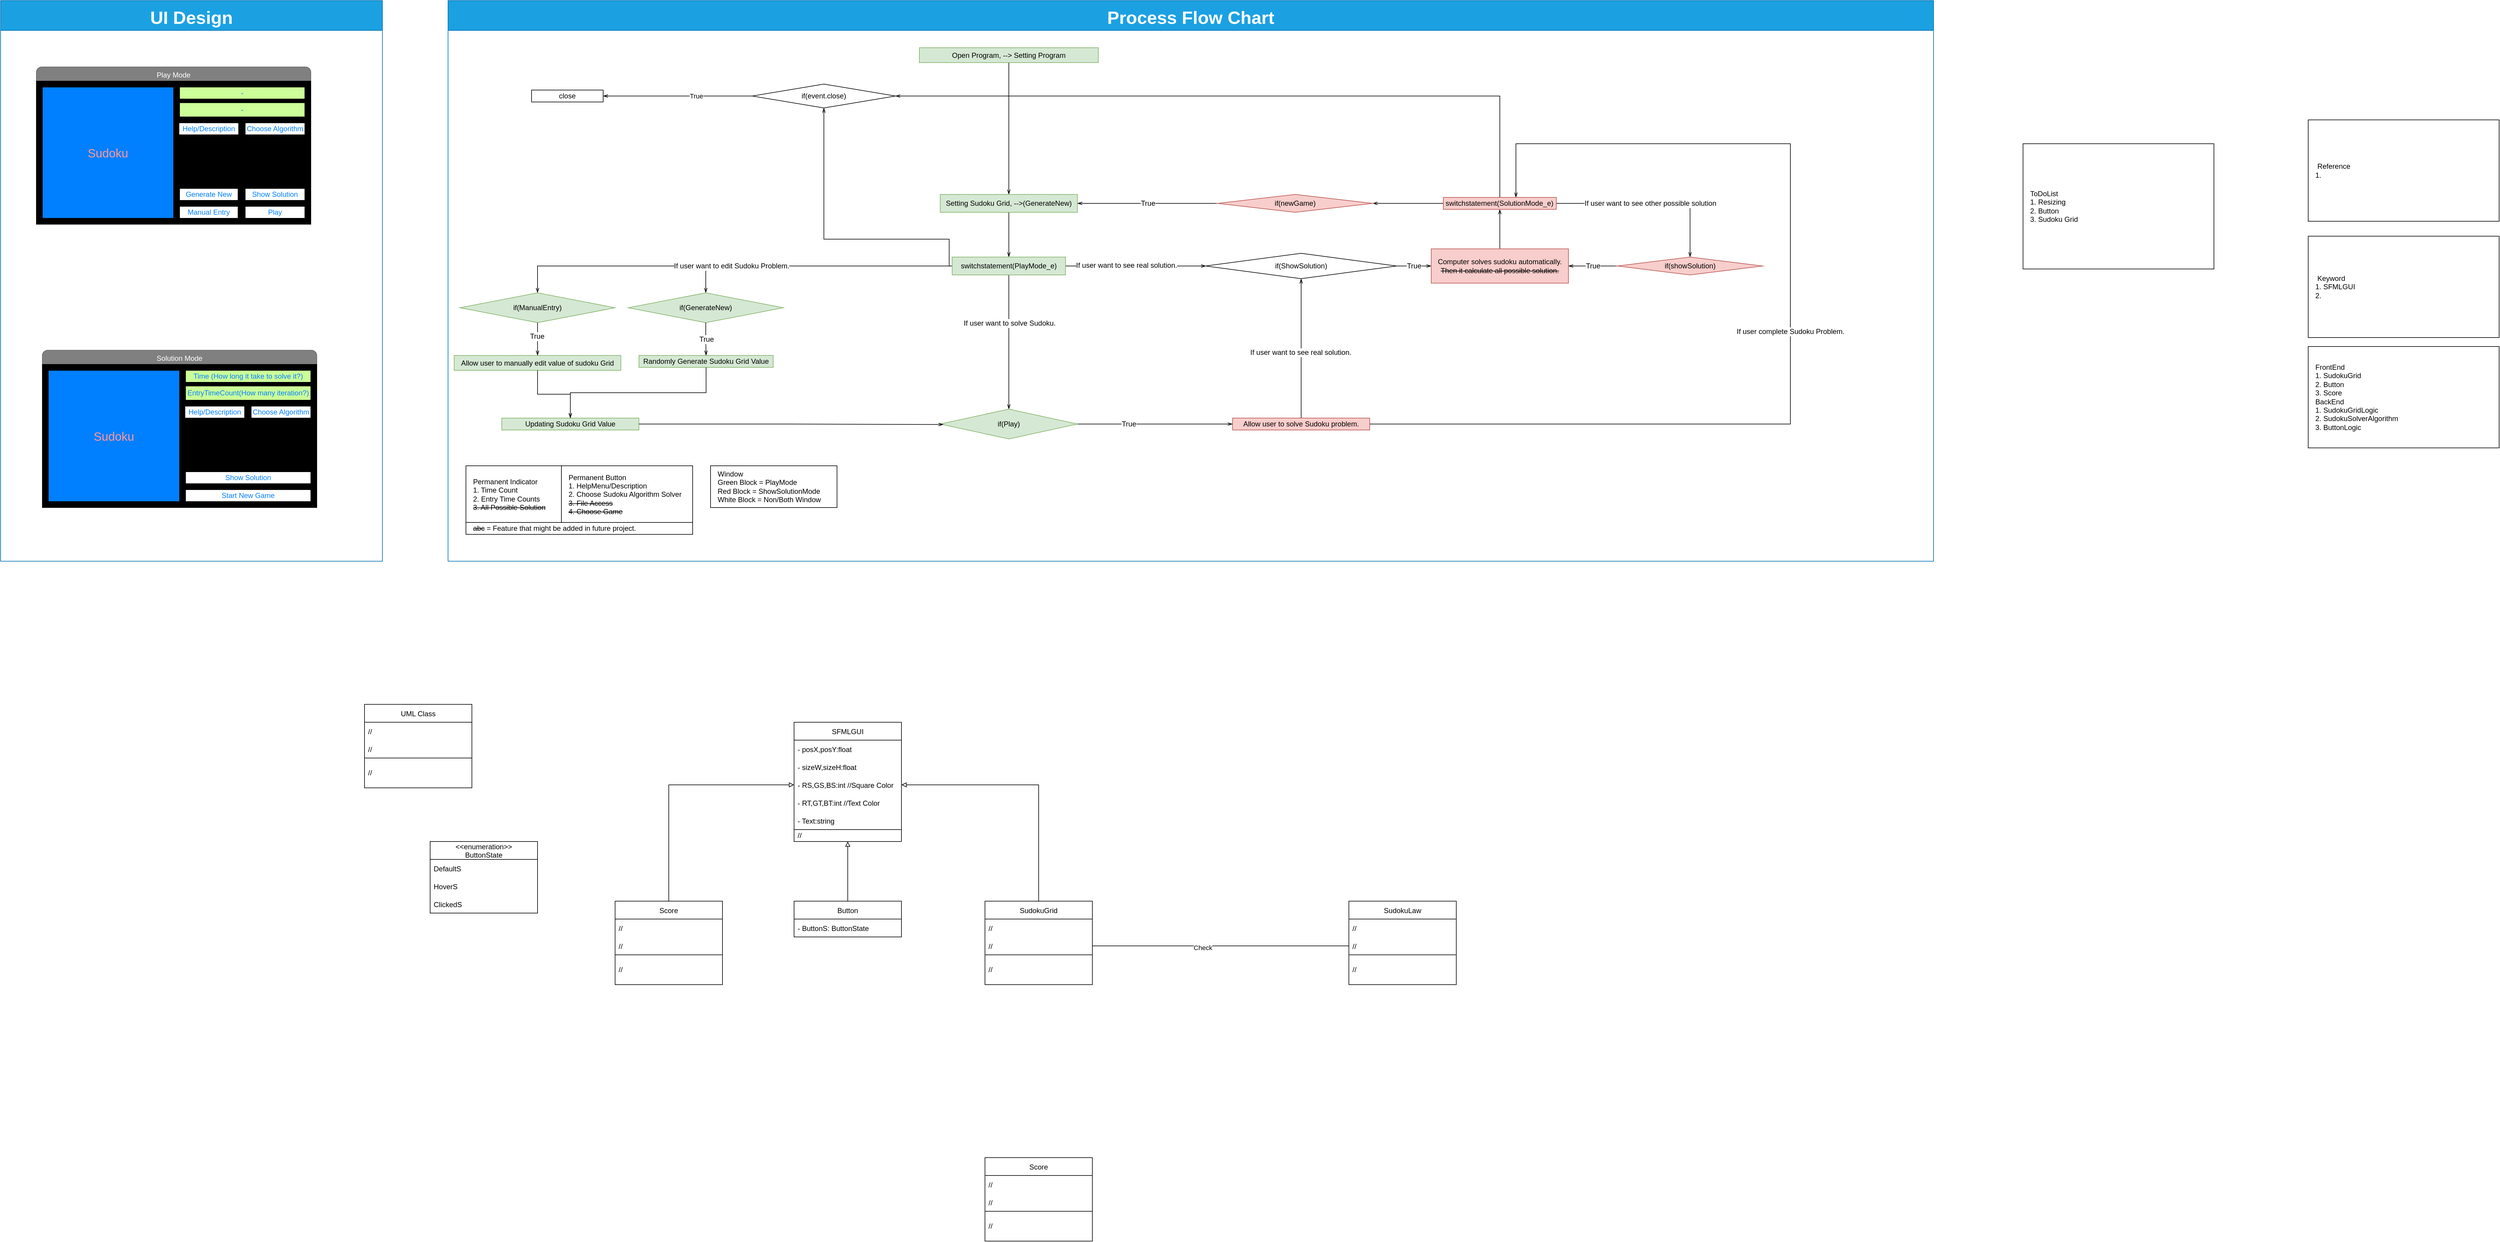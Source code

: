 <mxfile version="17.4.2" type="github">
  <diagram id="C5RBs43oDa-KdzZeNtuy" name="Page-1">
    <mxGraphModel dx="3417" dy="1495" grid="1" gridSize="10" guides="1" tooltips="1" connect="1" arrows="1" fold="1" page="1" pageScale="1" pageWidth="827" pageHeight="1169" math="0" shadow="0">
      <root>
        <mxCell id="WIyWlLk6GJQsqaUBKTNV-0" />
        <mxCell id="WIyWlLk6GJQsqaUBKTNV-1" parent="WIyWlLk6GJQsqaUBKTNV-0" />
        <mxCell id="P9mcN9a8yqLOft1SeJQN-33" value="" style="edgeStyle=orthogonalEdgeStyle;rounded=0;orthogonalLoop=1;jettySize=auto;html=1;fontSize=12;startArrow=none;startFill=0;endArrow=openThin;endFill=0;" parent="WIyWlLk6GJQsqaUBKTNV-1" source="P9mcN9a8yqLOft1SeJQN-30" target="P9mcN9a8yqLOft1SeJQN-32" edge="1">
          <mxGeometry relative="1" as="geometry" />
        </mxCell>
        <mxCell id="P9mcN9a8yqLOft1SeJQN-43" value="" style="edgeStyle=orthogonalEdgeStyle;rounded=0;orthogonalLoop=1;jettySize=auto;html=1;fontSize=12;startArrow=none;startFill=0;endArrow=openThin;endFill=0;" parent="WIyWlLk6GJQsqaUBKTNV-1" source="P9mcN9a8yqLOft1SeJQN-32" target="P9mcN9a8yqLOft1SeJQN-42" edge="1">
          <mxGeometry relative="1" as="geometry" />
        </mxCell>
        <mxCell id="P9mcN9a8yqLOft1SeJQN-32" value="Setting Sudoku Grid, --&amp;gt;(GenerateNew)" style="whiteSpace=wrap;html=1;rounded=0;fillColor=#d5e8d4;strokeColor=#82b366;" parent="WIyWlLk6GJQsqaUBKTNV-1" vertex="1">
          <mxGeometry x="1015" y="805" width="230" height="30" as="geometry" />
        </mxCell>
        <mxCell id="P9mcN9a8yqLOft1SeJQN-45" value="" style="edgeStyle=orthogonalEdgeStyle;rounded=0;orthogonalLoop=1;jettySize=auto;html=1;fontSize=12;startArrow=none;startFill=0;endArrow=openThin;endFill=0;exitX=0;exitY=0.5;exitDx=0;exitDy=0;" parent="WIyWlLk6GJQsqaUBKTNV-1" source="P9mcN9a8yqLOft1SeJQN-42" target="P9mcN9a8yqLOft1SeJQN-44" edge="1">
          <mxGeometry relative="1" as="geometry" />
        </mxCell>
        <mxCell id="P9mcN9a8yqLOft1SeJQN-47" value="If user want to edit Sudoku Problem." style="edgeStyle=orthogonalEdgeStyle;rounded=0;orthogonalLoop=1;jettySize=auto;html=1;fontSize=12;startArrow=none;startFill=0;endArrow=openThin;endFill=0;" parent="WIyWlLk6GJQsqaUBKTNV-1" source="P9mcN9a8yqLOft1SeJQN-42" target="P9mcN9a8yqLOft1SeJQN-46" edge="1">
          <mxGeometry relative="1" as="geometry" />
        </mxCell>
        <mxCell id="P9mcN9a8yqLOft1SeJQN-59" value="" style="edgeStyle=orthogonalEdgeStyle;rounded=0;orthogonalLoop=1;jettySize=auto;html=1;fontSize=12;startArrow=none;startFill=0;endArrow=openThin;endFill=0;" parent="WIyWlLk6GJQsqaUBKTNV-1" source="P9mcN9a8yqLOft1SeJQN-42" target="P9mcN9a8yqLOft1SeJQN-58" edge="1">
          <mxGeometry relative="1" as="geometry" />
        </mxCell>
        <mxCell id="P9mcN9a8yqLOft1SeJQN-139" value="If user want to solve Sudoku." style="edgeLabel;html=1;align=center;verticalAlign=middle;resizable=0;points=[];fontSize=12;fontColor=#000000;" parent="P9mcN9a8yqLOft1SeJQN-59" vertex="1" connectable="0">
          <mxGeometry x="-0.279" y="1" relative="1" as="geometry">
            <mxPoint as="offset" />
          </mxGeometry>
        </mxCell>
        <mxCell id="P9mcN9a8yqLOft1SeJQN-67" value="" style="edgeStyle=orthogonalEdgeStyle;rounded=0;orthogonalLoop=1;jettySize=auto;html=1;fontSize=12;startArrow=none;startFill=0;endArrow=openThin;endFill=0;" parent="WIyWlLk6GJQsqaUBKTNV-1" source="P9mcN9a8yqLOft1SeJQN-42" target="P9mcN9a8yqLOft1SeJQN-66" edge="1">
          <mxGeometry relative="1" as="geometry" />
        </mxCell>
        <mxCell id="P9mcN9a8yqLOft1SeJQN-138" value="If user want to see real solution." style="edgeLabel;html=1;align=center;verticalAlign=middle;resizable=0;points=[];fontSize=12;fontColor=#000000;" parent="P9mcN9a8yqLOft1SeJQN-67" vertex="1" connectable="0">
          <mxGeometry x="-0.132" y="1" relative="1" as="geometry">
            <mxPoint as="offset" />
          </mxGeometry>
        </mxCell>
        <mxCell id="P9mcN9a8yqLOft1SeJQN-171" value="" style="edgeStyle=orthogonalEdgeStyle;rounded=0;orthogonalLoop=1;jettySize=auto;html=1;fontSize=30;fontColor=#000000;startArrow=none;startFill=0;endArrow=openThin;endFill=0;" parent="WIyWlLk6GJQsqaUBKTNV-1" source="P9mcN9a8yqLOft1SeJQN-42" target="P9mcN9a8yqLOft1SeJQN-170" edge="1">
          <mxGeometry relative="1" as="geometry">
            <Array as="points">
              <mxPoint x="1030" y="925" />
              <mxPoint x="1030" y="880" />
              <mxPoint x="820" y="880" />
            </Array>
          </mxGeometry>
        </mxCell>
        <mxCell id="P9mcN9a8yqLOft1SeJQN-42" value="switchstatement(PlayMode_e)" style="whiteSpace=wrap;html=1;rounded=0;fillColor=#d5e8d4;strokeColor=#82B366;" parent="WIyWlLk6GJQsqaUBKTNV-1" vertex="1">
          <mxGeometry x="1035" y="910" width="190" height="30" as="geometry" />
        </mxCell>
        <mxCell id="P9mcN9a8yqLOft1SeJQN-68" style="edgeStyle=orthogonalEdgeStyle;rounded=0;orthogonalLoop=1;jettySize=auto;html=1;entryX=0.5;entryY=1;entryDx=0;entryDy=0;fontSize=12;startArrow=none;startFill=0;endArrow=openThin;endFill=0;" parent="WIyWlLk6GJQsqaUBKTNV-1" source="P9mcN9a8yqLOft1SeJQN-62" target="P9mcN9a8yqLOft1SeJQN-66" edge="1">
          <mxGeometry relative="1" as="geometry" />
        </mxCell>
        <mxCell id="P9mcN9a8yqLOft1SeJQN-69" value="If user want to see real solution." style="edgeLabel;html=1;align=center;verticalAlign=middle;resizable=0;points=[];fontSize=12;" parent="P9mcN9a8yqLOft1SeJQN-68" vertex="1" connectable="0">
          <mxGeometry x="-0.053" y="1" relative="1" as="geometry">
            <mxPoint as="offset" />
          </mxGeometry>
        </mxCell>
        <mxCell id="P9mcN9a8yqLOft1SeJQN-116" value="If user complete Sudoku Problem." style="edgeStyle=orthogonalEdgeStyle;rounded=0;orthogonalLoop=1;jettySize=auto;html=1;fontSize=12;fontColor=#000000;startArrow=none;startFill=0;endArrow=openThin;endFill=0;" parent="WIyWlLk6GJQsqaUBKTNV-1" source="P9mcN9a8yqLOft1SeJQN-62" edge="1">
          <mxGeometry x="-0.003" relative="1" as="geometry">
            <mxPoint x="1980" y="810" as="targetPoint" />
            <Array as="points">
              <mxPoint x="2440" y="1190" />
              <mxPoint x="2440" y="720" />
              <mxPoint x="1980" y="720" />
            </Array>
            <mxPoint as="offset" />
          </mxGeometry>
        </mxCell>
        <mxCell id="P9mcN9a8yqLOft1SeJQN-71" value="True" style="edgeStyle=orthogonalEdgeStyle;rounded=0;orthogonalLoop=1;jettySize=auto;html=1;fontSize=12;startArrow=none;startFill=0;endArrow=openThin;endFill=0;" parent="WIyWlLk6GJQsqaUBKTNV-1" source="P9mcN9a8yqLOft1SeJQN-66" target="P9mcN9a8yqLOft1SeJQN-70" edge="1">
          <mxGeometry relative="1" as="geometry" />
        </mxCell>
        <mxCell id="P9mcN9a8yqLOft1SeJQN-66" value="if(ShowSolution)" style="rhombus;whiteSpace=wrap;html=1;rounded=0;" parent="WIyWlLk6GJQsqaUBKTNV-1" vertex="1">
          <mxGeometry x="1460" y="903.75" width="320" height="42.5" as="geometry" />
        </mxCell>
        <mxCell id="P9mcN9a8yqLOft1SeJQN-92" value="" style="edgeStyle=orthogonalEdgeStyle;rounded=0;orthogonalLoop=1;jettySize=auto;html=1;fontSize=12;fontColor=#FFFFFF;startArrow=none;startFill=0;endArrow=openThin;endFill=0;" parent="WIyWlLk6GJQsqaUBKTNV-1" source="P9mcN9a8yqLOft1SeJQN-70" target="P9mcN9a8yqLOft1SeJQN-91" edge="1">
          <mxGeometry relative="1" as="geometry" />
        </mxCell>
        <mxCell id="P9mcN9a8yqLOft1SeJQN-70" value="Computer solves sudoku automatically.&lt;br&gt;&lt;strike&gt;Then it calculate all possible solution.&lt;/strike&gt;" style="whiteSpace=wrap;html=1;rounded=0;fillColor=#f8cecc;strokeColor=#b85450;" parent="WIyWlLk6GJQsqaUBKTNV-1" vertex="1">
          <mxGeometry x="1838" y="896.25" width="230" height="57.5" as="geometry" />
        </mxCell>
        <mxCell id="P9mcN9a8yqLOft1SeJQN-94" value="" style="edgeStyle=orthogonalEdgeStyle;rounded=0;orthogonalLoop=1;jettySize=auto;html=1;fontSize=12;fontColor=#FFFFFF;startArrow=none;startFill=0;endArrow=openThin;endFill=0;" parent="WIyWlLk6GJQsqaUBKTNV-1" source="P9mcN9a8yqLOft1SeJQN-91" target="P9mcN9a8yqLOft1SeJQN-93" edge="1">
          <mxGeometry relative="1" as="geometry" />
        </mxCell>
        <mxCell id="P9mcN9a8yqLOft1SeJQN-97" value="If user want to see other possible solution" style="edgeStyle=orthogonalEdgeStyle;rounded=0;orthogonalLoop=1;jettySize=auto;html=1;fontSize=12;fontColor=#000000;startArrow=none;startFill=0;endArrow=openThin;endFill=0;" parent="WIyWlLk6GJQsqaUBKTNV-1" source="P9mcN9a8yqLOft1SeJQN-91" target="P9mcN9a8yqLOft1SeJQN-96" edge="1">
          <mxGeometry relative="1" as="geometry" />
        </mxCell>
        <mxCell id="P9mcN9a8yqLOft1SeJQN-173" style="edgeStyle=orthogonalEdgeStyle;rounded=0;orthogonalLoop=1;jettySize=auto;html=1;fontSize=30;fontColor=#000000;startArrow=none;startFill=0;endArrow=openThin;endFill=0;entryX=1;entryY=0.5;entryDx=0;entryDy=0;" parent="WIyWlLk6GJQsqaUBKTNV-1" source="P9mcN9a8yqLOft1SeJQN-91" target="P9mcN9a8yqLOft1SeJQN-170" edge="1">
          <mxGeometry relative="1" as="geometry">
            <mxPoint x="1630" y="580" as="targetPoint" />
            <Array as="points">
              <mxPoint x="1953" y="640" />
            </Array>
          </mxGeometry>
        </mxCell>
        <mxCell id="P9mcN9a8yqLOft1SeJQN-91" value="switchstatement(SolutionMode_e)" style="whiteSpace=wrap;html=1;rounded=0;fillColor=#f8cecc;strokeColor=#b85450;" parent="WIyWlLk6GJQsqaUBKTNV-1" vertex="1">
          <mxGeometry x="1858.31" y="810" width="189.38" height="20" as="geometry" />
        </mxCell>
        <mxCell id="P9mcN9a8yqLOft1SeJQN-95" value="&lt;font color=&quot;#000000&quot;&gt;&lt;span&gt;True&lt;/span&gt;&lt;/font&gt;" style="edgeStyle=orthogonalEdgeStyle;rounded=0;orthogonalLoop=1;jettySize=auto;html=1;entryX=1;entryY=0.5;entryDx=0;entryDy=0;fontSize=12;fontColor=#FFFFFF;startArrow=none;startFill=0;endArrow=openThin;endFill=0;" parent="WIyWlLk6GJQsqaUBKTNV-1" source="P9mcN9a8yqLOft1SeJQN-93" target="P9mcN9a8yqLOft1SeJQN-32" edge="1">
          <mxGeometry relative="1" as="geometry" />
        </mxCell>
        <mxCell id="P9mcN9a8yqLOft1SeJQN-98" value="True" style="edgeStyle=orthogonalEdgeStyle;rounded=0;orthogonalLoop=1;jettySize=auto;html=1;fontSize=12;fontColor=#000000;startArrow=none;startFill=0;endArrow=openThin;endFill=0;entryX=1;entryY=0.5;entryDx=0;entryDy=0;" parent="WIyWlLk6GJQsqaUBKTNV-1" source="P9mcN9a8yqLOft1SeJQN-96" target="P9mcN9a8yqLOft1SeJQN-70" edge="1">
          <mxGeometry relative="1" as="geometry">
            <mxPoint x="2221.87" y="960" as="targetPoint" />
          </mxGeometry>
        </mxCell>
        <mxCell id="P9mcN9a8yqLOft1SeJQN-96" value="if(showSolution)" style="rhombus;whiteSpace=wrap;html=1;rounded=0;fillColor=#f8cecc;strokeColor=#b85450;" parent="WIyWlLk6GJQsqaUBKTNV-1" vertex="1">
          <mxGeometry x="2150" y="910" width="243.74" height="30" as="geometry" />
        </mxCell>
        <mxCell id="P9mcN9a8yqLOft1SeJQN-144" value="Process Flow Chart" style="swimlane;fontSize=30;fontColor=#ffffff;strokeColor=#006EAF;fillColor=#1ba1e2;startSize=50;" parent="WIyWlLk6GJQsqaUBKTNV-1" vertex="1">
          <mxGeometry x="190" y="480" width="2490" height="940" as="geometry" />
        </mxCell>
        <mxCell id="P9mcN9a8yqLOft1SeJQN-135" value="" style="group" parent="P9mcN9a8yqLOft1SeJQN-144" vertex="1" connectable="0">
          <mxGeometry x="30" y="780" width="380" height="115" as="geometry" />
        </mxCell>
        <mxCell id="P9mcN9a8yqLOft1SeJQN-133" value="" style="group" parent="P9mcN9a8yqLOft1SeJQN-135" vertex="1" connectable="0">
          <mxGeometry width="380" height="95" as="geometry" />
        </mxCell>
        <mxCell id="P9mcN9a8yqLOft1SeJQN-115" value="&lt;span style=&quot;white-space: pre&quot;&gt;Permanent Button&lt;br&gt;1. HelpMenu/Description&lt;br&gt;2. Choose Sudoku Algorithm Solver&lt;br&gt;&lt;strike&gt;3. File Access&lt;br/&gt;4. Choose Game&lt;/strike&gt;&lt;br&gt;&lt;/span&gt;" style="rounded=0;whiteSpace=wrap;html=1;fontSize=12;fontColor=#000000;fillColor=#FFFFFF;align=left;spacingLeft=10;" parent="P9mcN9a8yqLOft1SeJQN-133" vertex="1">
          <mxGeometry x="160" width="220" height="95" as="geometry" />
        </mxCell>
        <mxCell id="P9mcN9a8yqLOft1SeJQN-117" value="&lt;span style=&quot;white-space: pre&quot;&gt;Permanent Indicator&lt;br&gt;1. Time Count&lt;br&gt;2. Entry Time Counts&lt;br&gt;&lt;strike&gt;3. All Possible Solution&lt;/strike&gt;&lt;br&gt;&lt;/span&gt;" style="rounded=0;whiteSpace=wrap;html=1;fontSize=12;fontColor=#000000;fillColor=#FFFFFF;align=left;spacingLeft=10;" parent="P9mcN9a8yqLOft1SeJQN-133" vertex="1">
          <mxGeometry width="160" height="95" as="geometry" />
        </mxCell>
        <mxCell id="P9mcN9a8yqLOft1SeJQN-134" value="&lt;strike&gt;abc&lt;/strike&gt;&amp;nbsp;= Feature that might be added in future project." style="rounded=0;whiteSpace=wrap;html=1;fontSize=12;fontColor=#000000;fillColor=#FFFFFF;align=left;spacingLeft=10;" parent="P9mcN9a8yqLOft1SeJQN-135" vertex="1">
          <mxGeometry y="95" width="380" height="20" as="geometry" />
        </mxCell>
        <mxCell id="P9mcN9a8yqLOft1SeJQN-93" value="if(newGame)" style="rhombus;whiteSpace=wrap;html=1;rounded=0;fillColor=#f8cecc;strokeColor=#b85450;" parent="P9mcN9a8yqLOft1SeJQN-144" vertex="1">
          <mxGeometry x="1290" y="325" width="260" height="30" as="geometry" />
        </mxCell>
        <mxCell id="P9mcN9a8yqLOft1SeJQN-136" value="&lt;span style=&quot;white-space: pre&quot;&gt;Window&lt;/span&gt;&lt;br&gt;Green Block = PlayMode&lt;br&gt;Red Block = ShowSolutionMode&lt;br&gt;White Block = Non/Both Window" style="rounded=0;whiteSpace=wrap;html=1;fontSize=12;fontColor=#000000;fillColor=#FFFFFF;align=left;spacingLeft=10;" parent="P9mcN9a8yqLOft1SeJQN-144" vertex="1">
          <mxGeometry x="440" y="780" width="212" height="70" as="geometry" />
        </mxCell>
        <mxCell id="P9mcN9a8yqLOft1SeJQN-170" value="if(event.close)" style="rhombus;whiteSpace=wrap;html=1;rounded=0;" parent="P9mcN9a8yqLOft1SeJQN-144" vertex="1">
          <mxGeometry x="510" y="140" width="240" height="40" as="geometry" />
        </mxCell>
        <mxCell id="P9mcN9a8yqLOft1SeJQN-44" value="if(GenerateNew)" style="rhombus;whiteSpace=wrap;html=1;rounded=0;fillColor=#d5e8d4;strokeColor=#82b366;" parent="P9mcN9a8yqLOft1SeJQN-144" vertex="1">
          <mxGeometry x="302" y="490" width="260" height="50" as="geometry" />
        </mxCell>
        <mxCell id="P9mcN9a8yqLOft1SeJQN-54" value="Updating Sudoku Grid Value" style="whiteSpace=wrap;html=1;rounded=0;fillColor=#d5e8d4;strokeColor=#82b366;" parent="P9mcN9a8yqLOft1SeJQN-144" vertex="1">
          <mxGeometry x="90" y="700" width="230" height="20" as="geometry" />
        </mxCell>
        <mxCell id="P9mcN9a8yqLOft1SeJQN-46" value="if(ManualEntry)" style="rhombus;whiteSpace=wrap;html=1;rounded=0;fillColor=#d5e8d4;strokeColor=#82b366;" parent="P9mcN9a8yqLOft1SeJQN-144" vertex="1">
          <mxGeometry x="20" y="490" width="260" height="50" as="geometry" />
        </mxCell>
        <mxCell id="P9mcN9a8yqLOft1SeJQN-52" value="Allow user to manually edit value of sudoku Grid" style="whiteSpace=wrap;html=1;rounded=0;fillColor=#d5e8d4;strokeColor=#82b366;" parent="P9mcN9a8yqLOft1SeJQN-144" vertex="1">
          <mxGeometry x="10.25" y="595" width="279.5" height="25" as="geometry" />
        </mxCell>
        <mxCell id="P9mcN9a8yqLOft1SeJQN-53" value="" style="edgeStyle=orthogonalEdgeStyle;rounded=0;orthogonalLoop=1;jettySize=auto;html=1;fontSize=12;startArrow=none;startFill=0;endArrow=openThin;endFill=0;" parent="P9mcN9a8yqLOft1SeJQN-144" source="P9mcN9a8yqLOft1SeJQN-46" target="P9mcN9a8yqLOft1SeJQN-52" edge="1">
          <mxGeometry relative="1" as="geometry" />
        </mxCell>
        <mxCell id="P9mcN9a8yqLOft1SeJQN-64" value="True" style="edgeLabel;html=1;align=center;verticalAlign=middle;resizable=0;points=[];fontSize=12;" parent="P9mcN9a8yqLOft1SeJQN-53" vertex="1" connectable="0">
          <mxGeometry x="-0.185" y="-1" relative="1" as="geometry">
            <mxPoint as="offset" />
          </mxGeometry>
        </mxCell>
        <mxCell id="P9mcN9a8yqLOft1SeJQN-55" value="" style="edgeStyle=orthogonalEdgeStyle;rounded=0;orthogonalLoop=1;jettySize=auto;html=1;fontSize=12;startArrow=none;startFill=0;endArrow=openThin;endFill=0;" parent="P9mcN9a8yqLOft1SeJQN-144" source="P9mcN9a8yqLOft1SeJQN-52" target="P9mcN9a8yqLOft1SeJQN-54" edge="1">
          <mxGeometry relative="1" as="geometry" />
        </mxCell>
        <mxCell id="P9mcN9a8yqLOft1SeJQN-50" value="Randomly Generate Sudoku Grid Value" style="whiteSpace=wrap;html=1;rounded=0;fillColor=#d5e8d4;strokeColor=#82b366;" parent="P9mcN9a8yqLOft1SeJQN-144" vertex="1">
          <mxGeometry x="320" y="595" width="225" height="20" as="geometry" />
        </mxCell>
        <mxCell id="P9mcN9a8yqLOft1SeJQN-51" value="True" style="edgeStyle=orthogonalEdgeStyle;rounded=0;orthogonalLoop=1;jettySize=auto;html=1;fontSize=12;startArrow=none;startFill=0;endArrow=openThin;endFill=0;" parent="P9mcN9a8yqLOft1SeJQN-144" source="P9mcN9a8yqLOft1SeJQN-44" target="P9mcN9a8yqLOft1SeJQN-50" edge="1">
          <mxGeometry relative="1" as="geometry" />
        </mxCell>
        <mxCell id="P9mcN9a8yqLOft1SeJQN-57" style="edgeStyle=orthogonalEdgeStyle;rounded=0;orthogonalLoop=1;jettySize=auto;html=1;entryX=0.5;entryY=0;entryDx=0;entryDy=0;fontSize=12;startArrow=none;startFill=0;endArrow=openThin;endFill=0;" parent="P9mcN9a8yqLOft1SeJQN-144" source="P9mcN9a8yqLOft1SeJQN-50" target="P9mcN9a8yqLOft1SeJQN-54" edge="1">
          <mxGeometry relative="1" as="geometry" />
        </mxCell>
        <mxCell id="P9mcN9a8yqLOft1SeJQN-30" value="Open Program, --&amp;gt; Setting Program" style="rounded=0;whiteSpace=wrap;html=1;fontSize=12;fillColor=#d5e8d4;strokeColor=#82b366;" parent="P9mcN9a8yqLOft1SeJQN-144" vertex="1">
          <mxGeometry x="790" y="79" width="300" height="25" as="geometry" />
        </mxCell>
        <mxCell id="P9mcN9a8yqLOft1SeJQN-175" value="close" style="whiteSpace=wrap;html=1;rounded=0;" parent="P9mcN9a8yqLOft1SeJQN-144" vertex="1">
          <mxGeometry x="140" y="150" width="120" height="20" as="geometry" />
        </mxCell>
        <mxCell id="P9mcN9a8yqLOft1SeJQN-176" value="" style="edgeStyle=orthogonalEdgeStyle;rounded=0;orthogonalLoop=1;jettySize=auto;html=1;fontSize=30;fontColor=#000000;startArrow=none;startFill=0;endArrow=openThin;endFill=0;" parent="P9mcN9a8yqLOft1SeJQN-144" source="P9mcN9a8yqLOft1SeJQN-170" target="P9mcN9a8yqLOft1SeJQN-175" edge="1">
          <mxGeometry relative="1" as="geometry" />
        </mxCell>
        <mxCell id="rr0GhopDp2_qztxzZN7T-111" value="True" style="edgeLabel;html=1;align=center;verticalAlign=middle;resizable=0;points=[];" vertex="1" connectable="0" parent="P9mcN9a8yqLOft1SeJQN-176">
          <mxGeometry x="-0.245" relative="1" as="geometry">
            <mxPoint as="offset" />
          </mxGeometry>
        </mxCell>
        <mxCell id="P9mcN9a8yqLOft1SeJQN-58" value="if(Play)" style="rhombus;whiteSpace=wrap;html=1;rounded=0;fillColor=#d5e8d4;strokeColor=#82b366;" parent="P9mcN9a8yqLOft1SeJQN-144" vertex="1">
          <mxGeometry x="825" y="685" width="230" height="50" as="geometry" />
        </mxCell>
        <mxCell id="P9mcN9a8yqLOft1SeJQN-60" style="edgeStyle=orthogonalEdgeStyle;rounded=0;orthogonalLoop=1;jettySize=auto;html=1;entryX=0.023;entryY=0.516;entryDx=0;entryDy=0;entryPerimeter=0;fontSize=12;startArrow=none;startFill=0;endArrow=openThin;endFill=0;" parent="P9mcN9a8yqLOft1SeJQN-144" source="P9mcN9a8yqLOft1SeJQN-54" target="P9mcN9a8yqLOft1SeJQN-58" edge="1">
          <mxGeometry relative="1" as="geometry" />
        </mxCell>
        <mxCell id="P9mcN9a8yqLOft1SeJQN-62" value="&lt;span&gt;Allow user to solve Sudoku problem.&lt;/span&gt;" style="whiteSpace=wrap;html=1;rounded=0;fillColor=#f8cecc;strokeColor=#b85450;" parent="P9mcN9a8yqLOft1SeJQN-144" vertex="1">
          <mxGeometry x="1315" y="700" width="230" height="20" as="geometry" />
        </mxCell>
        <mxCell id="P9mcN9a8yqLOft1SeJQN-63" value="" style="edgeStyle=orthogonalEdgeStyle;rounded=0;orthogonalLoop=1;jettySize=auto;html=1;fontSize=12;startArrow=none;startFill=0;endArrow=openThin;endFill=0;" parent="P9mcN9a8yqLOft1SeJQN-144" source="P9mcN9a8yqLOft1SeJQN-58" target="P9mcN9a8yqLOft1SeJQN-62" edge="1">
          <mxGeometry relative="1" as="geometry" />
        </mxCell>
        <mxCell id="P9mcN9a8yqLOft1SeJQN-65" value="True" style="edgeLabel;html=1;align=center;verticalAlign=middle;resizable=0;points=[];fontSize=12;" parent="P9mcN9a8yqLOft1SeJQN-63" vertex="1" connectable="0">
          <mxGeometry x="-0.339" relative="1" as="geometry">
            <mxPoint as="offset" />
          </mxGeometry>
        </mxCell>
        <mxCell id="P9mcN9a8yqLOft1SeJQN-186" value="UI Design" style="swimlane;fontSize=30;fontColor=#ffffff;strokeColor=#006EAF;fillColor=#1ba1e2;startSize=50;" parent="WIyWlLk6GJQsqaUBKTNV-1" vertex="1">
          <mxGeometry x="-560" y="480" width="640" height="940" as="geometry" />
        </mxCell>
        <mxCell id="P9mcN9a8yqLOft1SeJQN-75" value="" style="group" parent="P9mcN9a8yqLOft1SeJQN-186" vertex="1" connectable="0">
          <mxGeometry x="60" y="135" width="460" height="240" as="geometry" />
        </mxCell>
        <mxCell id="P9mcN9a8yqLOft1SeJQN-76" value="Play Mode" style="rounded=1;whiteSpace=wrap;html=1;fontSize=12;fillColor=#808080;fontColor=#FFFFFF;strokeColor=#666666;verticalAlign=top;" parent="P9mcN9a8yqLOft1SeJQN-75" vertex="1">
          <mxGeometry y="-23.75" width="460" height="60" as="geometry" />
        </mxCell>
        <mxCell id="P9mcN9a8yqLOft1SeJQN-77" value="" style="rounded=0;whiteSpace=wrap;html=1;fillColor=#000000;" parent="P9mcN9a8yqLOft1SeJQN-75" vertex="1">
          <mxGeometry width="460" height="240" as="geometry" />
        </mxCell>
        <mxCell id="P9mcN9a8yqLOft1SeJQN-78" value="Sudoku" style="whiteSpace=wrap;html=1;aspect=fixed;fillColor=#007FFF;fontColor=#FF9999;fontSize=20;" parent="P9mcN9a8yqLOft1SeJQN-75" vertex="1">
          <mxGeometry x="10" y="10" width="220" height="220" as="geometry" />
        </mxCell>
        <mxCell id="P9mcN9a8yqLOft1SeJQN-79" value="Manual Entry" style="rounded=0;whiteSpace=wrap;html=1;fontColor=#007FFF;fillColor=#FFFFFF;" parent="P9mcN9a8yqLOft1SeJQN-75" vertex="1">
          <mxGeometry x="240" y="210" width="98" height="20" as="geometry" />
        </mxCell>
        <mxCell id="P9mcN9a8yqLOft1SeJQN-80" value="Play" style="rounded=0;whiteSpace=wrap;html=1;fontColor=#007FFF;fillColor=#FFFFFF;" parent="P9mcN9a8yqLOft1SeJQN-75" vertex="1">
          <mxGeometry x="350" y="210" width="100" height="20" as="geometry" />
        </mxCell>
        <mxCell id="P9mcN9a8yqLOft1SeJQN-81" value="-" style="rounded=0;whiteSpace=wrap;html=1;fontSize=12;fontColor=#007FFF;fillColor=#CCFF99;" parent="P9mcN9a8yqLOft1SeJQN-75" vertex="1">
          <mxGeometry x="240" y="10" width="210" height="20" as="geometry" />
        </mxCell>
        <mxCell id="P9mcN9a8yqLOft1SeJQN-82" value="Generate New" style="rounded=0;whiteSpace=wrap;html=1;fontColor=#007FFF;fillColor=#FFFFFF;" parent="P9mcN9a8yqLOft1SeJQN-75" vertex="1">
          <mxGeometry x="240" y="180" width="98" height="20" as="geometry" />
        </mxCell>
        <mxCell id="P9mcN9a8yqLOft1SeJQN-83" value="Show Solution" style="rounded=0;whiteSpace=wrap;html=1;fontColor=#007FFF;fillColor=#FFFFFF;" parent="P9mcN9a8yqLOft1SeJQN-75" vertex="1">
          <mxGeometry x="350" y="180" width="100" height="20" as="geometry" />
        </mxCell>
        <mxCell id="P9mcN9a8yqLOft1SeJQN-84" value="-" style="rounded=0;whiteSpace=wrap;html=1;fontSize=12;fontColor=#007FFF;fillColor=#CCFF99;" parent="P9mcN9a8yqLOft1SeJQN-75" vertex="1">
          <mxGeometry x="240" y="36.25" width="210" height="23.75" as="geometry" />
        </mxCell>
        <mxCell id="P9mcN9a8yqLOft1SeJQN-118" value="Help/Description" style="rounded=0;whiteSpace=wrap;html=1;fontColor=#007FFF;fillColor=#FFFFFF;" parent="P9mcN9a8yqLOft1SeJQN-75" vertex="1">
          <mxGeometry x="239" y="70" width="100" height="20" as="geometry" />
        </mxCell>
        <mxCell id="P9mcN9a8yqLOft1SeJQN-119" value="Choose Algorithm" style="rounded=0;whiteSpace=wrap;html=1;fontColor=#007FFF;fillColor=#FFFFFF;" parent="P9mcN9a8yqLOft1SeJQN-75" vertex="1">
          <mxGeometry x="350" y="70" width="100" height="20" as="geometry" />
        </mxCell>
        <mxCell id="P9mcN9a8yqLOft1SeJQN-121" value="" style="group" parent="P9mcN9a8yqLOft1SeJQN-186" vertex="1" connectable="0">
          <mxGeometry x="70" y="610" width="460" height="240" as="geometry" />
        </mxCell>
        <mxCell id="P9mcN9a8yqLOft1SeJQN-122" value="Solution Mode" style="rounded=1;whiteSpace=wrap;html=1;fontSize=12;fillColor=#808080;fontColor=#FFFFFF;strokeColor=#666666;verticalAlign=top;" parent="P9mcN9a8yqLOft1SeJQN-121" vertex="1">
          <mxGeometry y="-23.75" width="460" height="60" as="geometry" />
        </mxCell>
        <mxCell id="P9mcN9a8yqLOft1SeJQN-123" value="" style="rounded=0;whiteSpace=wrap;html=1;fillColor=#000000;" parent="P9mcN9a8yqLOft1SeJQN-121" vertex="1">
          <mxGeometry width="460" height="240" as="geometry" />
        </mxCell>
        <mxCell id="P9mcN9a8yqLOft1SeJQN-124" value="Sudoku" style="whiteSpace=wrap;html=1;aspect=fixed;fillColor=#007FFF;fontColor=#FF9999;fontSize=20;" parent="P9mcN9a8yqLOft1SeJQN-121" vertex="1">
          <mxGeometry x="10" y="10" width="220" height="220" as="geometry" />
        </mxCell>
        <mxCell id="P9mcN9a8yqLOft1SeJQN-126" value="Start New Game" style="rounded=0;whiteSpace=wrap;html=1;fontColor=#007FFF;fillColor=#FFFFFF;" parent="P9mcN9a8yqLOft1SeJQN-121" vertex="1">
          <mxGeometry x="240" y="210" width="210" height="20" as="geometry" />
        </mxCell>
        <mxCell id="P9mcN9a8yqLOft1SeJQN-127" value="Time (How long it take to solve it?)" style="rounded=0;whiteSpace=wrap;html=1;fontSize=12;fontColor=#007FFF;fillColor=#CCFF99;" parent="P9mcN9a8yqLOft1SeJQN-121" vertex="1">
          <mxGeometry x="240" y="10" width="210" height="20" as="geometry" />
        </mxCell>
        <mxCell id="P9mcN9a8yqLOft1SeJQN-129" value="Show Solution" style="rounded=0;whiteSpace=wrap;html=1;fontColor=#007FFF;fillColor=#FFFFFF;" parent="P9mcN9a8yqLOft1SeJQN-121" vertex="1">
          <mxGeometry x="240" y="180" width="210" height="20" as="geometry" />
        </mxCell>
        <mxCell id="P9mcN9a8yqLOft1SeJQN-130" value="EntryTimeCount(How many iteration?)" style="rounded=0;whiteSpace=wrap;html=1;fontSize=12;fontColor=#007FFF;fillColor=#CCFF99;" parent="P9mcN9a8yqLOft1SeJQN-121" vertex="1">
          <mxGeometry x="240" y="36.25" width="210" height="23.75" as="geometry" />
        </mxCell>
        <mxCell id="P9mcN9a8yqLOft1SeJQN-131" value="Help/Description" style="rounded=0;whiteSpace=wrap;html=1;fontColor=#007FFF;fillColor=#FFFFFF;" parent="P9mcN9a8yqLOft1SeJQN-121" vertex="1">
          <mxGeometry x="239" y="70" width="100" height="20" as="geometry" />
        </mxCell>
        <mxCell id="P9mcN9a8yqLOft1SeJQN-132" value="Choose Algorithm" style="rounded=0;whiteSpace=wrap;html=1;fontColor=#007FFF;fillColor=#FFFFFF;" parent="P9mcN9a8yqLOft1SeJQN-121" vertex="1">
          <mxGeometry x="350" y="70" width="100" height="20" as="geometry" />
        </mxCell>
        <mxCell id="r1Gb7q5Ko3Jy97gECT0b-0" value="&lt;span style=&quot;white-space: pre&quot;&gt;ToDoList&lt;br/&gt;1. Resizing&lt;br/&gt;2. Button&lt;br/&gt;3. Sudoku Grid&lt;br/&gt;&lt;/span&gt;" style="rounded=0;whiteSpace=wrap;html=1;align=left;spacingLeft=10;" parent="WIyWlLk6GJQsqaUBKTNV-1" vertex="1">
          <mxGeometry x="2830" y="720" width="320" height="210" as="geometry" />
        </mxCell>
        <mxCell id="rr0GhopDp2_qztxzZN7T-63" value="SFMLGUI" style="swimlane;fontStyle=0;childLayout=stackLayout;horizontal=1;startSize=30;horizontalStack=0;resizeParent=1;resizeParentMax=0;resizeLast=0;collapsible=1;marginBottom=0;" vertex="1" parent="WIyWlLk6GJQsqaUBKTNV-1">
          <mxGeometry x="770" y="1690" width="180" height="200" as="geometry" />
        </mxCell>
        <mxCell id="rr0GhopDp2_qztxzZN7T-64" value="- posX,posY:float" style="text;strokeColor=none;fillColor=none;align=left;verticalAlign=middle;spacingLeft=4;spacingRight=4;overflow=hidden;points=[[0,0.5],[1,0.5]];portConstraint=eastwest;rotatable=0;" vertex="1" parent="rr0GhopDp2_qztxzZN7T-63">
          <mxGeometry y="30" width="180" height="30" as="geometry" />
        </mxCell>
        <mxCell id="rr0GhopDp2_qztxzZN7T-65" value="- sizeW,sizeH:float" style="text;strokeColor=none;fillColor=none;align=left;verticalAlign=middle;spacingLeft=4;spacingRight=4;overflow=hidden;points=[[0,0.5],[1,0.5]];portConstraint=eastwest;rotatable=0;" vertex="1" parent="rr0GhopDp2_qztxzZN7T-63">
          <mxGeometry y="60" width="180" height="30" as="geometry" />
        </mxCell>
        <mxCell id="rr0GhopDp2_qztxzZN7T-66" value="- RS,GS,BS:int //Square Color" style="text;strokeColor=none;fillColor=none;align=left;verticalAlign=middle;spacingLeft=4;spacingRight=4;overflow=hidden;points=[[0,0.5],[1,0.5]];portConstraint=eastwest;rotatable=0;" vertex="1" parent="rr0GhopDp2_qztxzZN7T-63">
          <mxGeometry y="90" width="180" height="30" as="geometry" />
        </mxCell>
        <mxCell id="rr0GhopDp2_qztxzZN7T-67" value="- RT,GT,BT:int //Text Color" style="text;strokeColor=none;fillColor=none;align=left;verticalAlign=middle;spacingLeft=4;spacingRight=4;overflow=hidden;points=[[0,0.5],[1,0.5]];portConstraint=eastwest;rotatable=0;" vertex="1" parent="rr0GhopDp2_qztxzZN7T-63">
          <mxGeometry y="120" width="180" height="30" as="geometry" />
        </mxCell>
        <mxCell id="rr0GhopDp2_qztxzZN7T-68" value="- Text:string" style="text;strokeColor=none;fillColor=none;align=left;verticalAlign=middle;spacingLeft=4;spacingRight=4;overflow=hidden;points=[[0,0.5],[1,0.5]];portConstraint=eastwest;rotatable=0;" vertex="1" parent="rr0GhopDp2_qztxzZN7T-63">
          <mxGeometry y="150" width="180" height="30" as="geometry" />
        </mxCell>
        <mxCell id="rr0GhopDp2_qztxzZN7T-92" value="//" style="rounded=0;whiteSpace=wrap;html=1;align=left;spacingLeft=4;" vertex="1" parent="rr0GhopDp2_qztxzZN7T-63">
          <mxGeometry y="180" width="180" height="20" as="geometry" />
        </mxCell>
        <mxCell id="rr0GhopDp2_qztxzZN7T-94" value="" style="group" vertex="1" connectable="0" parent="WIyWlLk6GJQsqaUBKTNV-1">
          <mxGeometry x="470" y="1990" width="180" height="140" as="geometry" />
        </mxCell>
        <mxCell id="rr0GhopDp2_qztxzZN7T-75" value="Score" style="swimlane;fontStyle=0;childLayout=stackLayout;horizontal=1;startSize=30;horizontalStack=0;resizeParent=1;resizeParentMax=0;resizeLast=0;collapsible=1;marginBottom=0;" vertex="1" parent="rr0GhopDp2_qztxzZN7T-94">
          <mxGeometry width="180" height="90" as="geometry" />
        </mxCell>
        <mxCell id="rr0GhopDp2_qztxzZN7T-76" value="//" style="text;strokeColor=none;fillColor=none;align=left;verticalAlign=middle;spacingLeft=4;spacingRight=4;overflow=hidden;points=[[0,0.5],[1,0.5]];portConstraint=eastwest;rotatable=0;" vertex="1" parent="rr0GhopDp2_qztxzZN7T-75">
          <mxGeometry y="30" width="180" height="30" as="geometry" />
        </mxCell>
        <mxCell id="rr0GhopDp2_qztxzZN7T-77" value="//" style="text;strokeColor=none;fillColor=none;align=left;verticalAlign=middle;spacingLeft=4;spacingRight=4;overflow=hidden;points=[[0,0.5],[1,0.5]];portConstraint=eastwest;rotatable=0;" vertex="1" parent="rr0GhopDp2_qztxzZN7T-75">
          <mxGeometry y="60" width="180" height="30" as="geometry" />
        </mxCell>
        <mxCell id="rr0GhopDp2_qztxzZN7T-93" value="//" style="rounded=0;whiteSpace=wrap;html=1;align=left;spacingLeft=4;" vertex="1" parent="rr0GhopDp2_qztxzZN7T-94">
          <mxGeometry y="90" width="180" height="50" as="geometry" />
        </mxCell>
        <mxCell id="rr0GhopDp2_qztxzZN7T-95" value="" style="group" vertex="1" connectable="0" parent="WIyWlLk6GJQsqaUBKTNV-1">
          <mxGeometry x="1090" y="1990" width="180" height="140" as="geometry" />
        </mxCell>
        <mxCell id="rr0GhopDp2_qztxzZN7T-96" value="SudokuGrid" style="swimlane;fontStyle=0;childLayout=stackLayout;horizontal=1;startSize=30;horizontalStack=0;resizeParent=1;resizeParentMax=0;resizeLast=0;collapsible=1;marginBottom=0;" vertex="1" parent="rr0GhopDp2_qztxzZN7T-95">
          <mxGeometry width="180" height="90" as="geometry" />
        </mxCell>
        <mxCell id="rr0GhopDp2_qztxzZN7T-97" value="//" style="text;strokeColor=none;fillColor=none;align=left;verticalAlign=middle;spacingLeft=4;spacingRight=4;overflow=hidden;points=[[0,0.5],[1,0.5]];portConstraint=eastwest;rotatable=0;" vertex="1" parent="rr0GhopDp2_qztxzZN7T-96">
          <mxGeometry y="30" width="180" height="30" as="geometry" />
        </mxCell>
        <mxCell id="rr0GhopDp2_qztxzZN7T-98" value="//" style="text;strokeColor=none;fillColor=none;align=left;verticalAlign=middle;spacingLeft=4;spacingRight=4;overflow=hidden;points=[[0,0.5],[1,0.5]];portConstraint=eastwest;rotatable=0;" vertex="1" parent="rr0GhopDp2_qztxzZN7T-96">
          <mxGeometry y="60" width="180" height="30" as="geometry" />
        </mxCell>
        <mxCell id="rr0GhopDp2_qztxzZN7T-99" value="//" style="rounded=0;whiteSpace=wrap;html=1;align=left;spacingLeft=4;" vertex="1" parent="rr0GhopDp2_qztxzZN7T-95">
          <mxGeometry y="90" width="180" height="50" as="geometry" />
        </mxCell>
        <mxCell id="rr0GhopDp2_qztxzZN7T-106" value="" style="group" vertex="1" connectable="0" parent="WIyWlLk6GJQsqaUBKTNV-1">
          <mxGeometry x="770" y="1990" width="180" height="140" as="geometry" />
        </mxCell>
        <mxCell id="rr0GhopDp2_qztxzZN7T-107" value="Button" style="swimlane;fontStyle=0;childLayout=stackLayout;horizontal=1;startSize=30;horizontalStack=0;resizeParent=1;resizeParentMax=0;resizeLast=0;collapsible=1;marginBottom=0;" vertex="1" parent="rr0GhopDp2_qztxzZN7T-106">
          <mxGeometry width="180" height="60" as="geometry" />
        </mxCell>
        <mxCell id="rr0GhopDp2_qztxzZN7T-108" value="- ButtonS: ButtonState" style="text;strokeColor=none;fillColor=none;align=left;verticalAlign=middle;spacingLeft=4;spacingRight=4;overflow=hidden;points=[[0,0.5],[1,0.5]];portConstraint=eastwest;rotatable=0;" vertex="1" parent="rr0GhopDp2_qztxzZN7T-107">
          <mxGeometry y="30" width="180" height="30" as="geometry" />
        </mxCell>
        <mxCell id="rr0GhopDp2_qztxzZN7T-112" style="edgeStyle=orthogonalEdgeStyle;rounded=0;orthogonalLoop=1;jettySize=auto;html=1;entryX=0;entryY=0.5;entryDx=0;entryDy=0;endArrow=block;endFill=0;" edge="1" parent="WIyWlLk6GJQsqaUBKTNV-1" source="rr0GhopDp2_qztxzZN7T-75" target="rr0GhopDp2_qztxzZN7T-66">
          <mxGeometry relative="1" as="geometry" />
        </mxCell>
        <mxCell id="rr0GhopDp2_qztxzZN7T-113" style="edgeStyle=orthogonalEdgeStyle;rounded=0;orthogonalLoop=1;jettySize=auto;html=1;entryX=0.5;entryY=1;entryDx=0;entryDy=0;endArrow=block;endFill=0;" edge="1" parent="WIyWlLk6GJQsqaUBKTNV-1" source="rr0GhopDp2_qztxzZN7T-107" target="rr0GhopDp2_qztxzZN7T-92">
          <mxGeometry relative="1" as="geometry" />
        </mxCell>
        <mxCell id="rr0GhopDp2_qztxzZN7T-114" style="edgeStyle=orthogonalEdgeStyle;rounded=0;orthogonalLoop=1;jettySize=auto;html=1;entryX=1;entryY=0.5;entryDx=0;entryDy=0;endArrow=block;endFill=0;" edge="1" parent="WIyWlLk6GJQsqaUBKTNV-1" source="rr0GhopDp2_qztxzZN7T-96" target="rr0GhopDp2_qztxzZN7T-66">
          <mxGeometry relative="1" as="geometry" />
        </mxCell>
        <mxCell id="rr0GhopDp2_qztxzZN7T-115" value="" style="group" vertex="1" connectable="0" parent="WIyWlLk6GJQsqaUBKTNV-1">
          <mxGeometry x="50" y="1660" width="180" height="140" as="geometry" />
        </mxCell>
        <mxCell id="rr0GhopDp2_qztxzZN7T-116" value="UML Class" style="swimlane;fontStyle=0;childLayout=stackLayout;horizontal=1;startSize=30;horizontalStack=0;resizeParent=1;resizeParentMax=0;resizeLast=0;collapsible=1;marginBottom=0;" vertex="1" parent="rr0GhopDp2_qztxzZN7T-115">
          <mxGeometry width="180" height="90" as="geometry" />
        </mxCell>
        <mxCell id="rr0GhopDp2_qztxzZN7T-117" value="//" style="text;strokeColor=none;fillColor=none;align=left;verticalAlign=middle;spacingLeft=4;spacingRight=4;overflow=hidden;points=[[0,0.5],[1,0.5]];portConstraint=eastwest;rotatable=0;" vertex="1" parent="rr0GhopDp2_qztxzZN7T-116">
          <mxGeometry y="30" width="180" height="30" as="geometry" />
        </mxCell>
        <mxCell id="rr0GhopDp2_qztxzZN7T-118" value="//" style="text;strokeColor=none;fillColor=none;align=left;verticalAlign=middle;spacingLeft=4;spacingRight=4;overflow=hidden;points=[[0,0.5],[1,0.5]];portConstraint=eastwest;rotatable=0;" vertex="1" parent="rr0GhopDp2_qztxzZN7T-116">
          <mxGeometry y="60" width="180" height="30" as="geometry" />
        </mxCell>
        <mxCell id="rr0GhopDp2_qztxzZN7T-119" value="//" style="rounded=0;whiteSpace=wrap;html=1;align=left;spacingLeft=4;" vertex="1" parent="rr0GhopDp2_qztxzZN7T-115">
          <mxGeometry y="90" width="180" height="50" as="geometry" />
        </mxCell>
        <mxCell id="rr0GhopDp2_qztxzZN7T-125" value="&lt;&lt;enumeration&gt;&gt;&#xa;ButtonState" style="swimlane;fontStyle=0;childLayout=stackLayout;horizontal=1;startSize=30;horizontalStack=0;resizeParent=1;resizeParentMax=0;resizeLast=0;collapsible=1;marginBottom=0;" vertex="1" parent="WIyWlLk6GJQsqaUBKTNV-1">
          <mxGeometry x="160" y="1890" width="180" height="120" as="geometry" />
        </mxCell>
        <mxCell id="rr0GhopDp2_qztxzZN7T-126" value="DefaultS" style="text;strokeColor=none;fillColor=none;align=left;verticalAlign=middle;spacingLeft=4;spacingRight=4;overflow=hidden;points=[[0,0.5],[1,0.5]];portConstraint=eastwest;rotatable=0;" vertex="1" parent="rr0GhopDp2_qztxzZN7T-125">
          <mxGeometry y="30" width="180" height="30" as="geometry" />
        </mxCell>
        <mxCell id="rr0GhopDp2_qztxzZN7T-127" value="HoverS" style="text;strokeColor=none;fillColor=none;align=left;verticalAlign=middle;spacingLeft=4;spacingRight=4;overflow=hidden;points=[[0,0.5],[1,0.5]];portConstraint=eastwest;rotatable=0;" vertex="1" parent="rr0GhopDp2_qztxzZN7T-125">
          <mxGeometry y="60" width="180" height="30" as="geometry" />
        </mxCell>
        <mxCell id="rr0GhopDp2_qztxzZN7T-128" value="ClickedS" style="text;strokeColor=none;fillColor=none;align=left;verticalAlign=middle;spacingLeft=4;spacingRight=4;overflow=hidden;points=[[0,0.5],[1,0.5]];portConstraint=eastwest;rotatable=0;" vertex="1" parent="rr0GhopDp2_qztxzZN7T-125">
          <mxGeometry y="90" width="180" height="30" as="geometry" />
        </mxCell>
        <mxCell id="rr0GhopDp2_qztxzZN7T-142" value="" style="group" vertex="1" connectable="0" parent="WIyWlLk6GJQsqaUBKTNV-1">
          <mxGeometry x="1700" y="1990" width="180" height="140" as="geometry" />
        </mxCell>
        <mxCell id="rr0GhopDp2_qztxzZN7T-143" value="SudokuLaw" style="swimlane;fontStyle=0;childLayout=stackLayout;horizontal=1;startSize=30;horizontalStack=0;resizeParent=1;resizeParentMax=0;resizeLast=0;collapsible=1;marginBottom=0;" vertex="1" parent="rr0GhopDp2_qztxzZN7T-142">
          <mxGeometry width="180" height="90" as="geometry" />
        </mxCell>
        <mxCell id="rr0GhopDp2_qztxzZN7T-144" value="//" style="text;strokeColor=none;fillColor=none;align=left;verticalAlign=middle;spacingLeft=4;spacingRight=4;overflow=hidden;points=[[0,0.5],[1,0.5]];portConstraint=eastwest;rotatable=0;" vertex="1" parent="rr0GhopDp2_qztxzZN7T-143">
          <mxGeometry y="30" width="180" height="30" as="geometry" />
        </mxCell>
        <mxCell id="rr0GhopDp2_qztxzZN7T-145" value="//" style="text;strokeColor=none;fillColor=none;align=left;verticalAlign=middle;spacingLeft=4;spacingRight=4;overflow=hidden;points=[[0,0.5],[1,0.5]];portConstraint=eastwest;rotatable=0;" vertex="1" parent="rr0GhopDp2_qztxzZN7T-143">
          <mxGeometry y="60" width="180" height="30" as="geometry" />
        </mxCell>
        <mxCell id="rr0GhopDp2_qztxzZN7T-146" value="//" style="rounded=0;whiteSpace=wrap;html=1;align=left;spacingLeft=4;" vertex="1" parent="rr0GhopDp2_qztxzZN7T-142">
          <mxGeometry y="90" width="180" height="50" as="geometry" />
        </mxCell>
        <mxCell id="rr0GhopDp2_qztxzZN7T-147" style="edgeStyle=orthogonalEdgeStyle;rounded=0;orthogonalLoop=1;jettySize=auto;html=1;entryX=1;entryY=0.5;entryDx=0;entryDy=0;endArrow=none;endFill=0;exitX=0;exitY=0.5;exitDx=0;exitDy=0;" edge="1" parent="WIyWlLk6GJQsqaUBKTNV-1" source="rr0GhopDp2_qztxzZN7T-145" target="rr0GhopDp2_qztxzZN7T-98">
          <mxGeometry relative="1" as="geometry" />
        </mxCell>
        <mxCell id="rr0GhopDp2_qztxzZN7T-153" value="Check" style="edgeLabel;html=1;align=center;verticalAlign=middle;resizable=0;points=[];" vertex="1" connectable="0" parent="rr0GhopDp2_qztxzZN7T-147">
          <mxGeometry x="0.139" y="3" relative="1" as="geometry">
            <mxPoint as="offset" />
          </mxGeometry>
        </mxCell>
        <mxCell id="rr0GhopDp2_qztxzZN7T-148" value="" style="group" vertex="1" connectable="0" parent="WIyWlLk6GJQsqaUBKTNV-1">
          <mxGeometry x="1090" y="2420" width="180" height="140" as="geometry" />
        </mxCell>
        <mxCell id="rr0GhopDp2_qztxzZN7T-149" value="Score" style="swimlane;fontStyle=0;childLayout=stackLayout;horizontal=1;startSize=30;horizontalStack=0;resizeParent=1;resizeParentMax=0;resizeLast=0;collapsible=1;marginBottom=0;" vertex="1" parent="rr0GhopDp2_qztxzZN7T-148">
          <mxGeometry width="180" height="90" as="geometry" />
        </mxCell>
        <mxCell id="rr0GhopDp2_qztxzZN7T-150" value="//" style="text;strokeColor=none;fillColor=none;align=left;verticalAlign=middle;spacingLeft=4;spacingRight=4;overflow=hidden;points=[[0,0.5],[1,0.5]];portConstraint=eastwest;rotatable=0;" vertex="1" parent="rr0GhopDp2_qztxzZN7T-149">
          <mxGeometry y="30" width="180" height="30" as="geometry" />
        </mxCell>
        <mxCell id="rr0GhopDp2_qztxzZN7T-151" value="//" style="text;strokeColor=none;fillColor=none;align=left;verticalAlign=middle;spacingLeft=4;spacingRight=4;overflow=hidden;points=[[0,0.5],[1,0.5]];portConstraint=eastwest;rotatable=0;" vertex="1" parent="rr0GhopDp2_qztxzZN7T-149">
          <mxGeometry y="60" width="180" height="30" as="geometry" />
        </mxCell>
        <mxCell id="rr0GhopDp2_qztxzZN7T-152" value="//" style="rounded=0;whiteSpace=wrap;html=1;align=left;spacingLeft=4;" vertex="1" parent="rr0GhopDp2_qztxzZN7T-148">
          <mxGeometry y="90" width="180" height="50" as="geometry" />
        </mxCell>
        <mxCell id="rr0GhopDp2_qztxzZN7T-131" value="&lt;span style=&quot;white-space: pre&quot;&gt;	Reference&lt;br/&gt;1. &lt;br/&gt;&lt;/span&gt;" style="rounded=0;whiteSpace=wrap;html=1;align=left;spacingLeft=10;" vertex="1" parent="WIyWlLk6GJQsqaUBKTNV-1">
          <mxGeometry x="3308" y="680" width="320" height="170" as="geometry" />
        </mxCell>
        <mxCell id="rr0GhopDp2_qztxzZN7T-132" value="&lt;span style=&quot;white-space: pre&quot;&gt;	Keyword&lt;br&gt;1. SFMLGUI&lt;br/&gt;2. &lt;br&gt;&lt;/span&gt;" style="rounded=0;whiteSpace=wrap;html=1;align=left;spacingLeft=10;" vertex="1" parent="WIyWlLk6GJQsqaUBKTNV-1">
          <mxGeometry x="3308" y="875" width="320" height="170" as="geometry" />
        </mxCell>
        <mxCell id="rr0GhopDp2_qztxzZN7T-133" value="&lt;span style=&quot;white-space: pre&quot;&gt;FrontEnd&lt;br/&gt;1. SudokuGrid&lt;br/&gt;2. Button&lt;br/&gt;3. Score&lt;br/&gt;BackEnd&lt;br/&gt;1. SudokuGridLogic&lt;br/&gt;2. SudokuSolverAlgorithm&lt;br/&gt;3. ButtonLogic&lt;br&gt;&lt;/span&gt;" style="rounded=0;whiteSpace=wrap;html=1;align=left;spacingLeft=10;" vertex="1" parent="WIyWlLk6GJQsqaUBKTNV-1">
          <mxGeometry x="3308" y="1060" width="320" height="170" as="geometry" />
        </mxCell>
      </root>
    </mxGraphModel>
  </diagram>
</mxfile>
